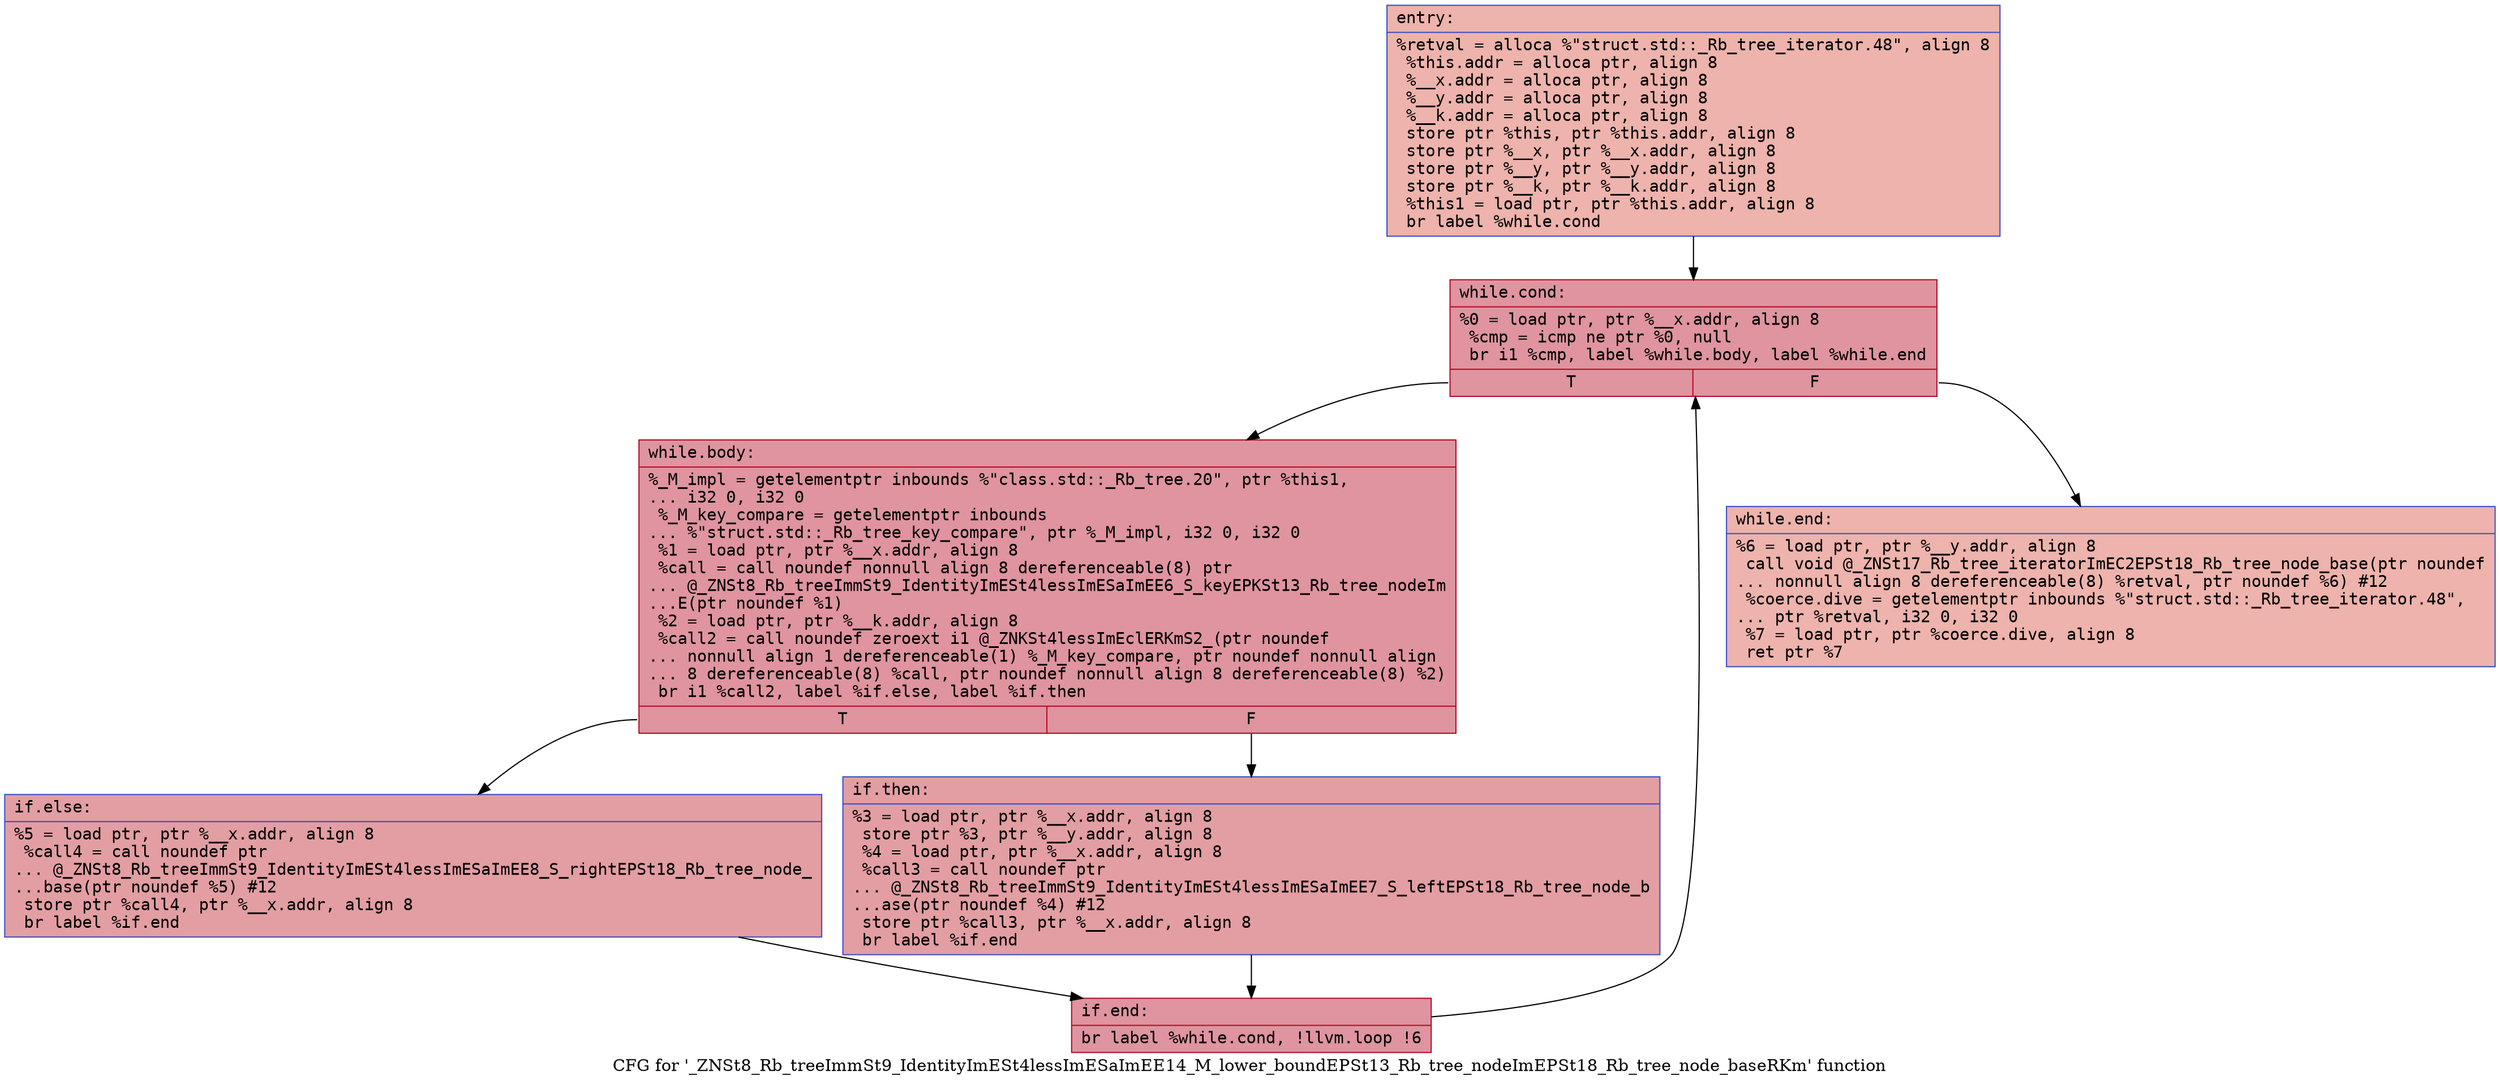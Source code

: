 digraph "CFG for '_ZNSt8_Rb_treeImmSt9_IdentityImESt4lessImESaImEE14_M_lower_boundEPSt13_Rb_tree_nodeImEPSt18_Rb_tree_node_baseRKm' function" {
	label="CFG for '_ZNSt8_Rb_treeImmSt9_IdentityImESt4lessImESaImEE14_M_lower_boundEPSt13_Rb_tree_nodeImEPSt18_Rb_tree_node_baseRKm' function";

	Node0x560dca04c100 [shape=record,color="#3d50c3ff", style=filled, fillcolor="#d6524470" fontname="Courier",label="{entry:\l|  %retval = alloca %\"struct.std::_Rb_tree_iterator.48\", align 8\l  %this.addr = alloca ptr, align 8\l  %__x.addr = alloca ptr, align 8\l  %__y.addr = alloca ptr, align 8\l  %__k.addr = alloca ptr, align 8\l  store ptr %this, ptr %this.addr, align 8\l  store ptr %__x, ptr %__x.addr, align 8\l  store ptr %__y, ptr %__y.addr, align 8\l  store ptr %__k, ptr %__k.addr, align 8\l  %this1 = load ptr, ptr %this.addr, align 8\l  br label %while.cond\l}"];
	Node0x560dca04c100 -> Node0x560dca04c5a0[tooltip="entry -> while.cond\nProbability 100.00%" ];
	Node0x560dca04c5a0 [shape=record,color="#b70d28ff", style=filled, fillcolor="#b70d2870" fontname="Courier",label="{while.cond:\l|  %0 = load ptr, ptr %__x.addr, align 8\l  %cmp = icmp ne ptr %0, null\l  br i1 %cmp, label %while.body, label %while.end\l|{<s0>T|<s1>F}}"];
	Node0x560dca04c5a0:s0 -> Node0x560dca04c960[tooltip="while.cond -> while.body\nProbability 96.88%" ];
	Node0x560dca04c5a0:s1 -> Node0x560dca04c9e0[tooltip="while.cond -> while.end\nProbability 3.12%" ];
	Node0x560dca04c960 [shape=record,color="#b70d28ff", style=filled, fillcolor="#b70d2870" fontname="Courier",label="{while.body:\l|  %_M_impl = getelementptr inbounds %\"class.std::_Rb_tree.20\", ptr %this1,\l... i32 0, i32 0\l  %_M_key_compare = getelementptr inbounds\l... %\"struct.std::_Rb_tree_key_compare\", ptr %_M_impl, i32 0, i32 0\l  %1 = load ptr, ptr %__x.addr, align 8\l  %call = call noundef nonnull align 8 dereferenceable(8) ptr\l... @_ZNSt8_Rb_treeImmSt9_IdentityImESt4lessImESaImEE6_S_keyEPKSt13_Rb_tree_nodeIm\l...E(ptr noundef %1)\l  %2 = load ptr, ptr %__k.addr, align 8\l  %call2 = call noundef zeroext i1 @_ZNKSt4lessImEclERKmS2_(ptr noundef\l... nonnull align 1 dereferenceable(1) %_M_key_compare, ptr noundef nonnull align\l... 8 dereferenceable(8) %call, ptr noundef nonnull align 8 dereferenceable(8) %2)\l  br i1 %call2, label %if.else, label %if.then\l|{<s0>T|<s1>F}}"];
	Node0x560dca04c960:s0 -> Node0x560dca04cfe0[tooltip="while.body -> if.else\nProbability 50.00%" ];
	Node0x560dca04c960:s1 -> Node0x560dca04d030[tooltip="while.body -> if.then\nProbability 50.00%" ];
	Node0x560dca04d030 [shape=record,color="#3d50c3ff", style=filled, fillcolor="#be242e70" fontname="Courier",label="{if.then:\l|  %3 = load ptr, ptr %__x.addr, align 8\l  store ptr %3, ptr %__y.addr, align 8\l  %4 = load ptr, ptr %__x.addr, align 8\l  %call3 = call noundef ptr\l... @_ZNSt8_Rb_treeImmSt9_IdentityImESt4lessImESaImEE7_S_leftEPSt18_Rb_tree_node_b\l...ase(ptr noundef %4) #12\l  store ptr %call3, ptr %__x.addr, align 8\l  br label %if.end\l}"];
	Node0x560dca04d030 -> Node0x560dca04d4c0[tooltip="if.then -> if.end\nProbability 100.00%" ];
	Node0x560dca04cfe0 [shape=record,color="#3d50c3ff", style=filled, fillcolor="#be242e70" fontname="Courier",label="{if.else:\l|  %5 = load ptr, ptr %__x.addr, align 8\l  %call4 = call noundef ptr\l... @_ZNSt8_Rb_treeImmSt9_IdentityImESt4lessImESaImEE8_S_rightEPSt18_Rb_tree_node_\l...base(ptr noundef %5) #12\l  store ptr %call4, ptr %__x.addr, align 8\l  br label %if.end\l}"];
	Node0x560dca04cfe0 -> Node0x560dca04d4c0[tooltip="if.else -> if.end\nProbability 100.00%" ];
	Node0x560dca04d4c0 [shape=record,color="#b70d28ff", style=filled, fillcolor="#b70d2870" fontname="Courier",label="{if.end:\l|  br label %while.cond, !llvm.loop !6\l}"];
	Node0x560dca04d4c0 -> Node0x560dca04c5a0[tooltip="if.end -> while.cond\nProbability 100.00%" ];
	Node0x560dca04c9e0 [shape=record,color="#3d50c3ff", style=filled, fillcolor="#d6524470" fontname="Courier",label="{while.end:\l|  %6 = load ptr, ptr %__y.addr, align 8\l  call void @_ZNSt17_Rb_tree_iteratorImEC2EPSt18_Rb_tree_node_base(ptr noundef\l... nonnull align 8 dereferenceable(8) %retval, ptr noundef %6) #12\l  %coerce.dive = getelementptr inbounds %\"struct.std::_Rb_tree_iterator.48\",\l... ptr %retval, i32 0, i32 0\l  %7 = load ptr, ptr %coerce.dive, align 8\l  ret ptr %7\l}"];
}
